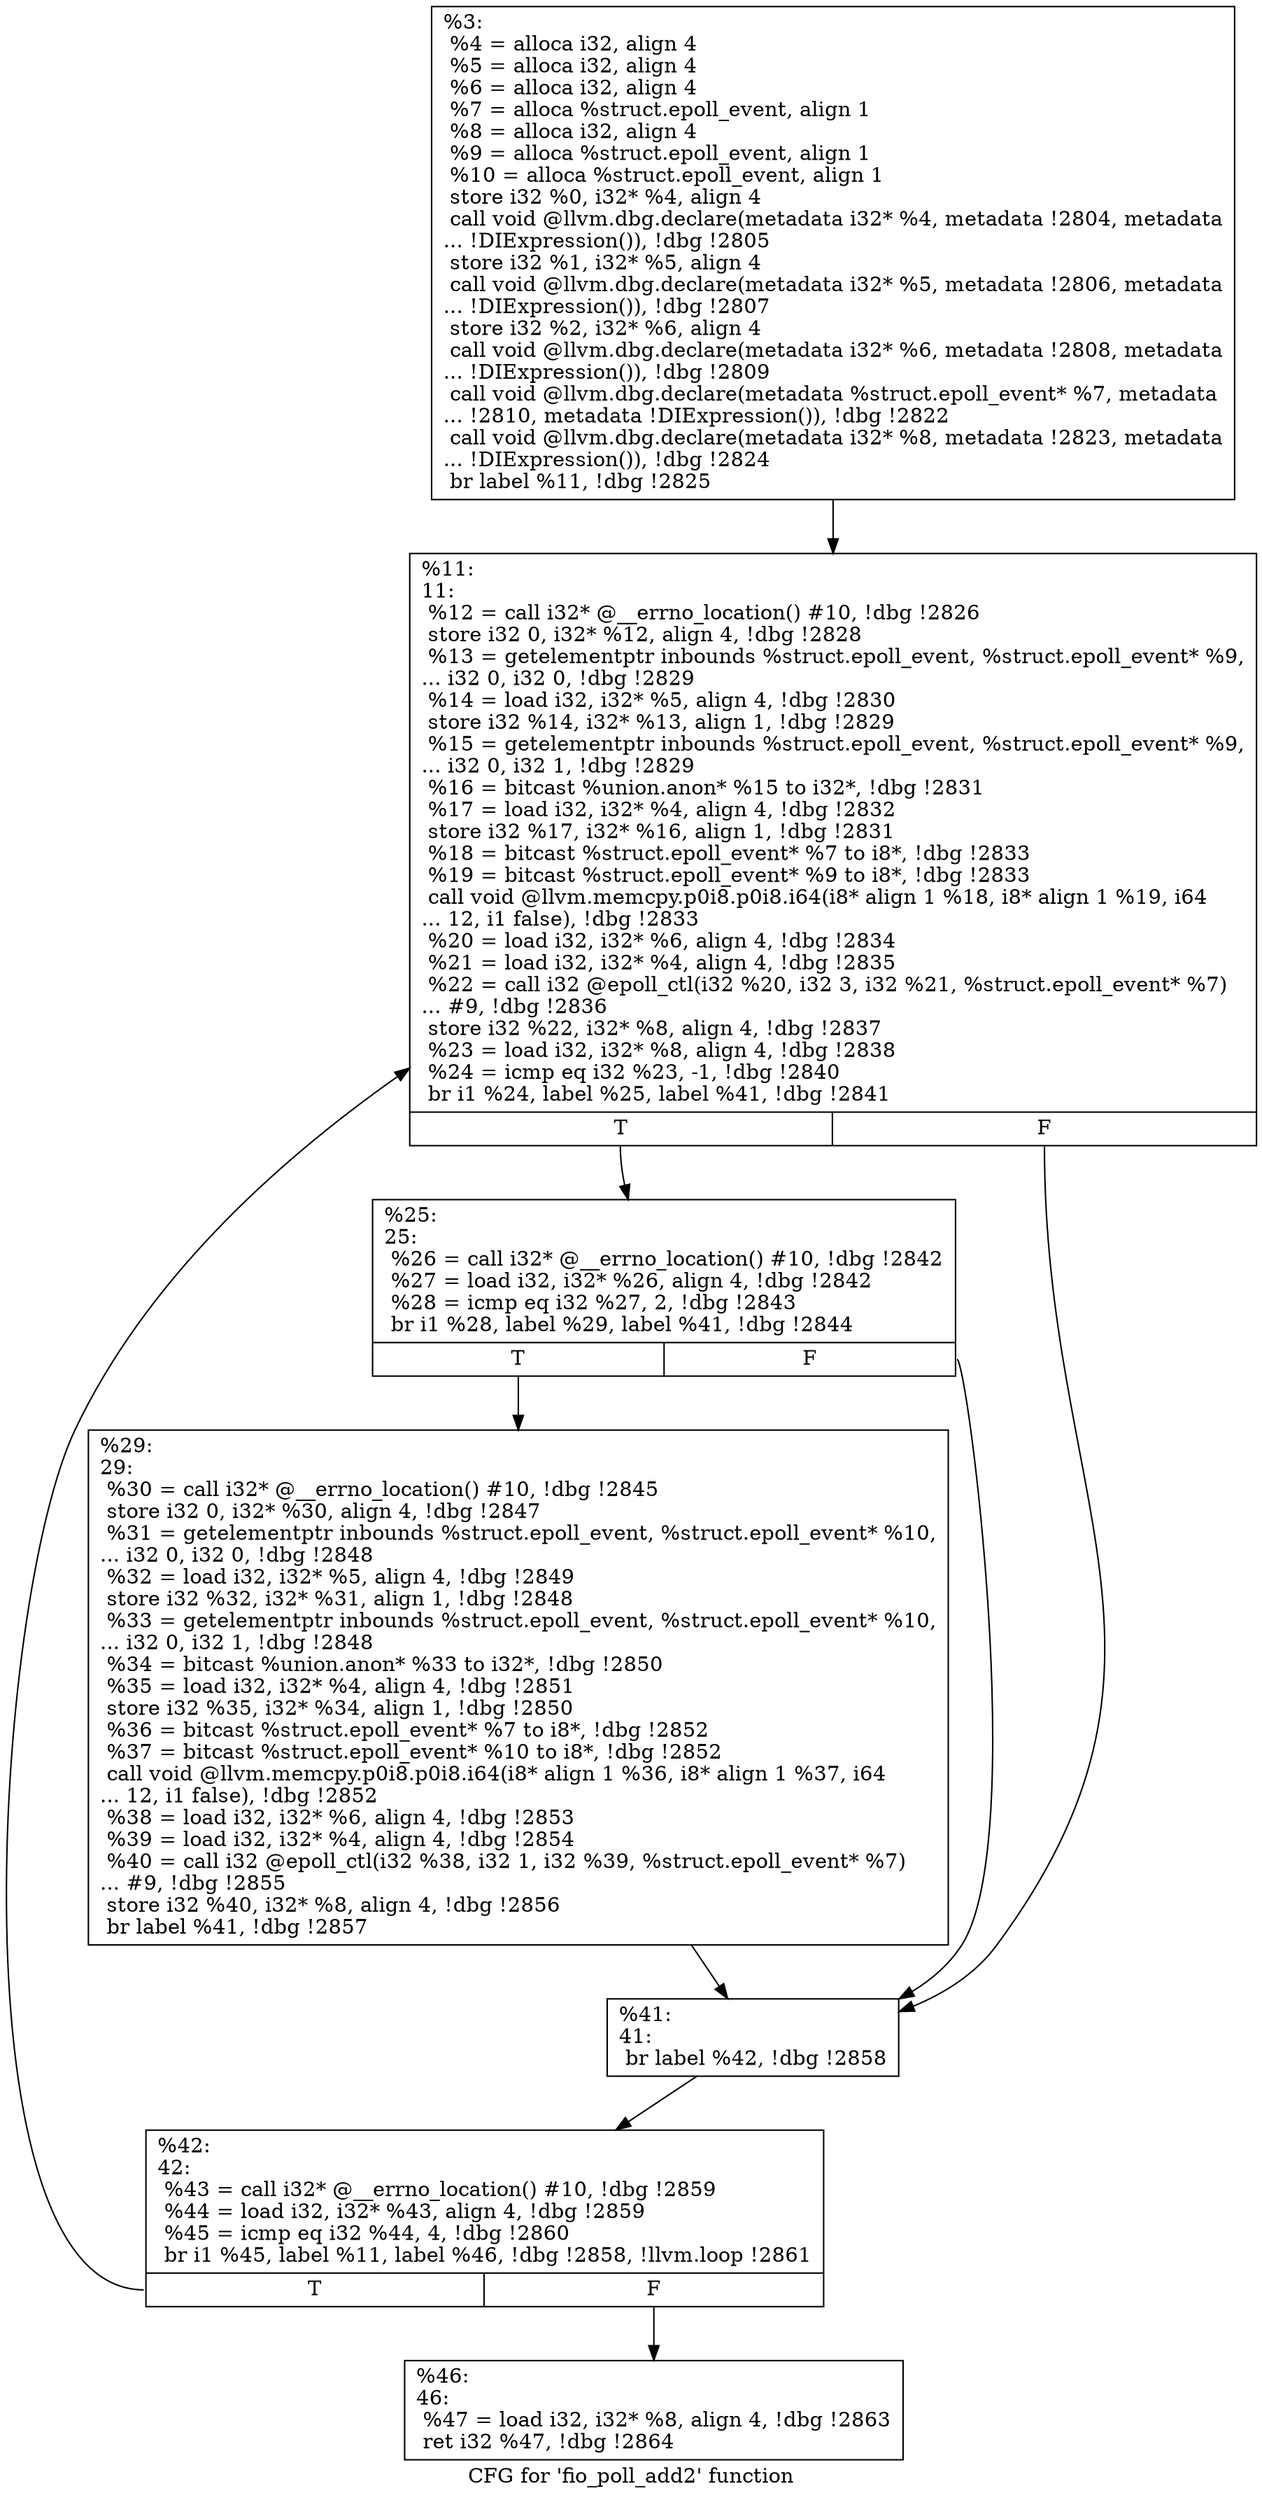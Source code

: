 digraph "CFG for 'fio_poll_add2' function" {
	label="CFG for 'fio_poll_add2' function";

	Node0x5568514ef330 [shape=record,label="{%3:\l  %4 = alloca i32, align 4\l  %5 = alloca i32, align 4\l  %6 = alloca i32, align 4\l  %7 = alloca %struct.epoll_event, align 1\l  %8 = alloca i32, align 4\l  %9 = alloca %struct.epoll_event, align 1\l  %10 = alloca %struct.epoll_event, align 1\l  store i32 %0, i32* %4, align 4\l  call void @llvm.dbg.declare(metadata i32* %4, metadata !2804, metadata\l... !DIExpression()), !dbg !2805\l  store i32 %1, i32* %5, align 4\l  call void @llvm.dbg.declare(metadata i32* %5, metadata !2806, metadata\l... !DIExpression()), !dbg !2807\l  store i32 %2, i32* %6, align 4\l  call void @llvm.dbg.declare(metadata i32* %6, metadata !2808, metadata\l... !DIExpression()), !dbg !2809\l  call void @llvm.dbg.declare(metadata %struct.epoll_event* %7, metadata\l... !2810, metadata !DIExpression()), !dbg !2822\l  call void @llvm.dbg.declare(metadata i32* %8, metadata !2823, metadata\l... !DIExpression()), !dbg !2824\l  br label %11, !dbg !2825\l}"];
	Node0x5568514ef330 -> Node0x5568514f0030;
	Node0x5568514f0030 [shape=record,label="{%11:\l11:                                               \l  %12 = call i32* @__errno_location() #10, !dbg !2826\l  store i32 0, i32* %12, align 4, !dbg !2828\l  %13 = getelementptr inbounds %struct.epoll_event, %struct.epoll_event* %9,\l... i32 0, i32 0, !dbg !2829\l  %14 = load i32, i32* %5, align 4, !dbg !2830\l  store i32 %14, i32* %13, align 1, !dbg !2829\l  %15 = getelementptr inbounds %struct.epoll_event, %struct.epoll_event* %9,\l... i32 0, i32 1, !dbg !2829\l  %16 = bitcast %union.anon* %15 to i32*, !dbg !2831\l  %17 = load i32, i32* %4, align 4, !dbg !2832\l  store i32 %17, i32* %16, align 1, !dbg !2831\l  %18 = bitcast %struct.epoll_event* %7 to i8*, !dbg !2833\l  %19 = bitcast %struct.epoll_event* %9 to i8*, !dbg !2833\l  call void @llvm.memcpy.p0i8.p0i8.i64(i8* align 1 %18, i8* align 1 %19, i64\l... 12, i1 false), !dbg !2833\l  %20 = load i32, i32* %6, align 4, !dbg !2834\l  %21 = load i32, i32* %4, align 4, !dbg !2835\l  %22 = call i32 @epoll_ctl(i32 %20, i32 3, i32 %21, %struct.epoll_event* %7)\l... #9, !dbg !2836\l  store i32 %22, i32* %8, align 4, !dbg !2837\l  %23 = load i32, i32* %8, align 4, !dbg !2838\l  %24 = icmp eq i32 %23, -1, !dbg !2840\l  br i1 %24, label %25, label %41, !dbg !2841\l|{<s0>T|<s1>F}}"];
	Node0x5568514f0030:s0 -> Node0x5568514f0080;
	Node0x5568514f0030:s1 -> Node0x5568514f0120;
	Node0x5568514f0080 [shape=record,label="{%25:\l25:                                               \l  %26 = call i32* @__errno_location() #10, !dbg !2842\l  %27 = load i32, i32* %26, align 4, !dbg !2842\l  %28 = icmp eq i32 %27, 2, !dbg !2843\l  br i1 %28, label %29, label %41, !dbg !2844\l|{<s0>T|<s1>F}}"];
	Node0x5568514f0080:s0 -> Node0x5568514f00d0;
	Node0x5568514f0080:s1 -> Node0x5568514f0120;
	Node0x5568514f00d0 [shape=record,label="{%29:\l29:                                               \l  %30 = call i32* @__errno_location() #10, !dbg !2845\l  store i32 0, i32* %30, align 4, !dbg !2847\l  %31 = getelementptr inbounds %struct.epoll_event, %struct.epoll_event* %10,\l... i32 0, i32 0, !dbg !2848\l  %32 = load i32, i32* %5, align 4, !dbg !2849\l  store i32 %32, i32* %31, align 1, !dbg !2848\l  %33 = getelementptr inbounds %struct.epoll_event, %struct.epoll_event* %10,\l... i32 0, i32 1, !dbg !2848\l  %34 = bitcast %union.anon* %33 to i32*, !dbg !2850\l  %35 = load i32, i32* %4, align 4, !dbg !2851\l  store i32 %35, i32* %34, align 1, !dbg !2850\l  %36 = bitcast %struct.epoll_event* %7 to i8*, !dbg !2852\l  %37 = bitcast %struct.epoll_event* %10 to i8*, !dbg !2852\l  call void @llvm.memcpy.p0i8.p0i8.i64(i8* align 1 %36, i8* align 1 %37, i64\l... 12, i1 false), !dbg !2852\l  %38 = load i32, i32* %6, align 4, !dbg !2853\l  %39 = load i32, i32* %4, align 4, !dbg !2854\l  %40 = call i32 @epoll_ctl(i32 %38, i32 1, i32 %39, %struct.epoll_event* %7)\l... #9, !dbg !2855\l  store i32 %40, i32* %8, align 4, !dbg !2856\l  br label %41, !dbg !2857\l}"];
	Node0x5568514f00d0 -> Node0x5568514f0120;
	Node0x5568514f0120 [shape=record,label="{%41:\l41:                                               \l  br label %42, !dbg !2858\l}"];
	Node0x5568514f0120 -> Node0x5568514f0170;
	Node0x5568514f0170 [shape=record,label="{%42:\l42:                                               \l  %43 = call i32* @__errno_location() #10, !dbg !2859\l  %44 = load i32, i32* %43, align 4, !dbg !2859\l  %45 = icmp eq i32 %44, 4, !dbg !2860\l  br i1 %45, label %11, label %46, !dbg !2858, !llvm.loop !2861\l|{<s0>T|<s1>F}}"];
	Node0x5568514f0170:s0 -> Node0x5568514f0030;
	Node0x5568514f0170:s1 -> Node0x5568514f01c0;
	Node0x5568514f01c0 [shape=record,label="{%46:\l46:                                               \l  %47 = load i32, i32* %8, align 4, !dbg !2863\l  ret i32 %47, !dbg !2864\l}"];
}
